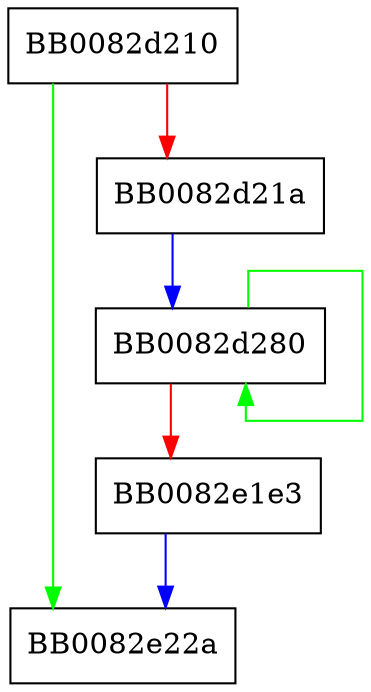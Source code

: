 digraph rc4_md5_enc {
  node [shape="box"];
  graph [splines=ortho];
  BB0082d210 -> BB0082e22a [color="green"];
  BB0082d210 -> BB0082d21a [color="red"];
  BB0082d21a -> BB0082d280 [color="blue"];
  BB0082d280 -> BB0082d280 [color="green"];
  BB0082d280 -> BB0082e1e3 [color="red"];
  BB0082e1e3 -> BB0082e22a [color="blue"];
}